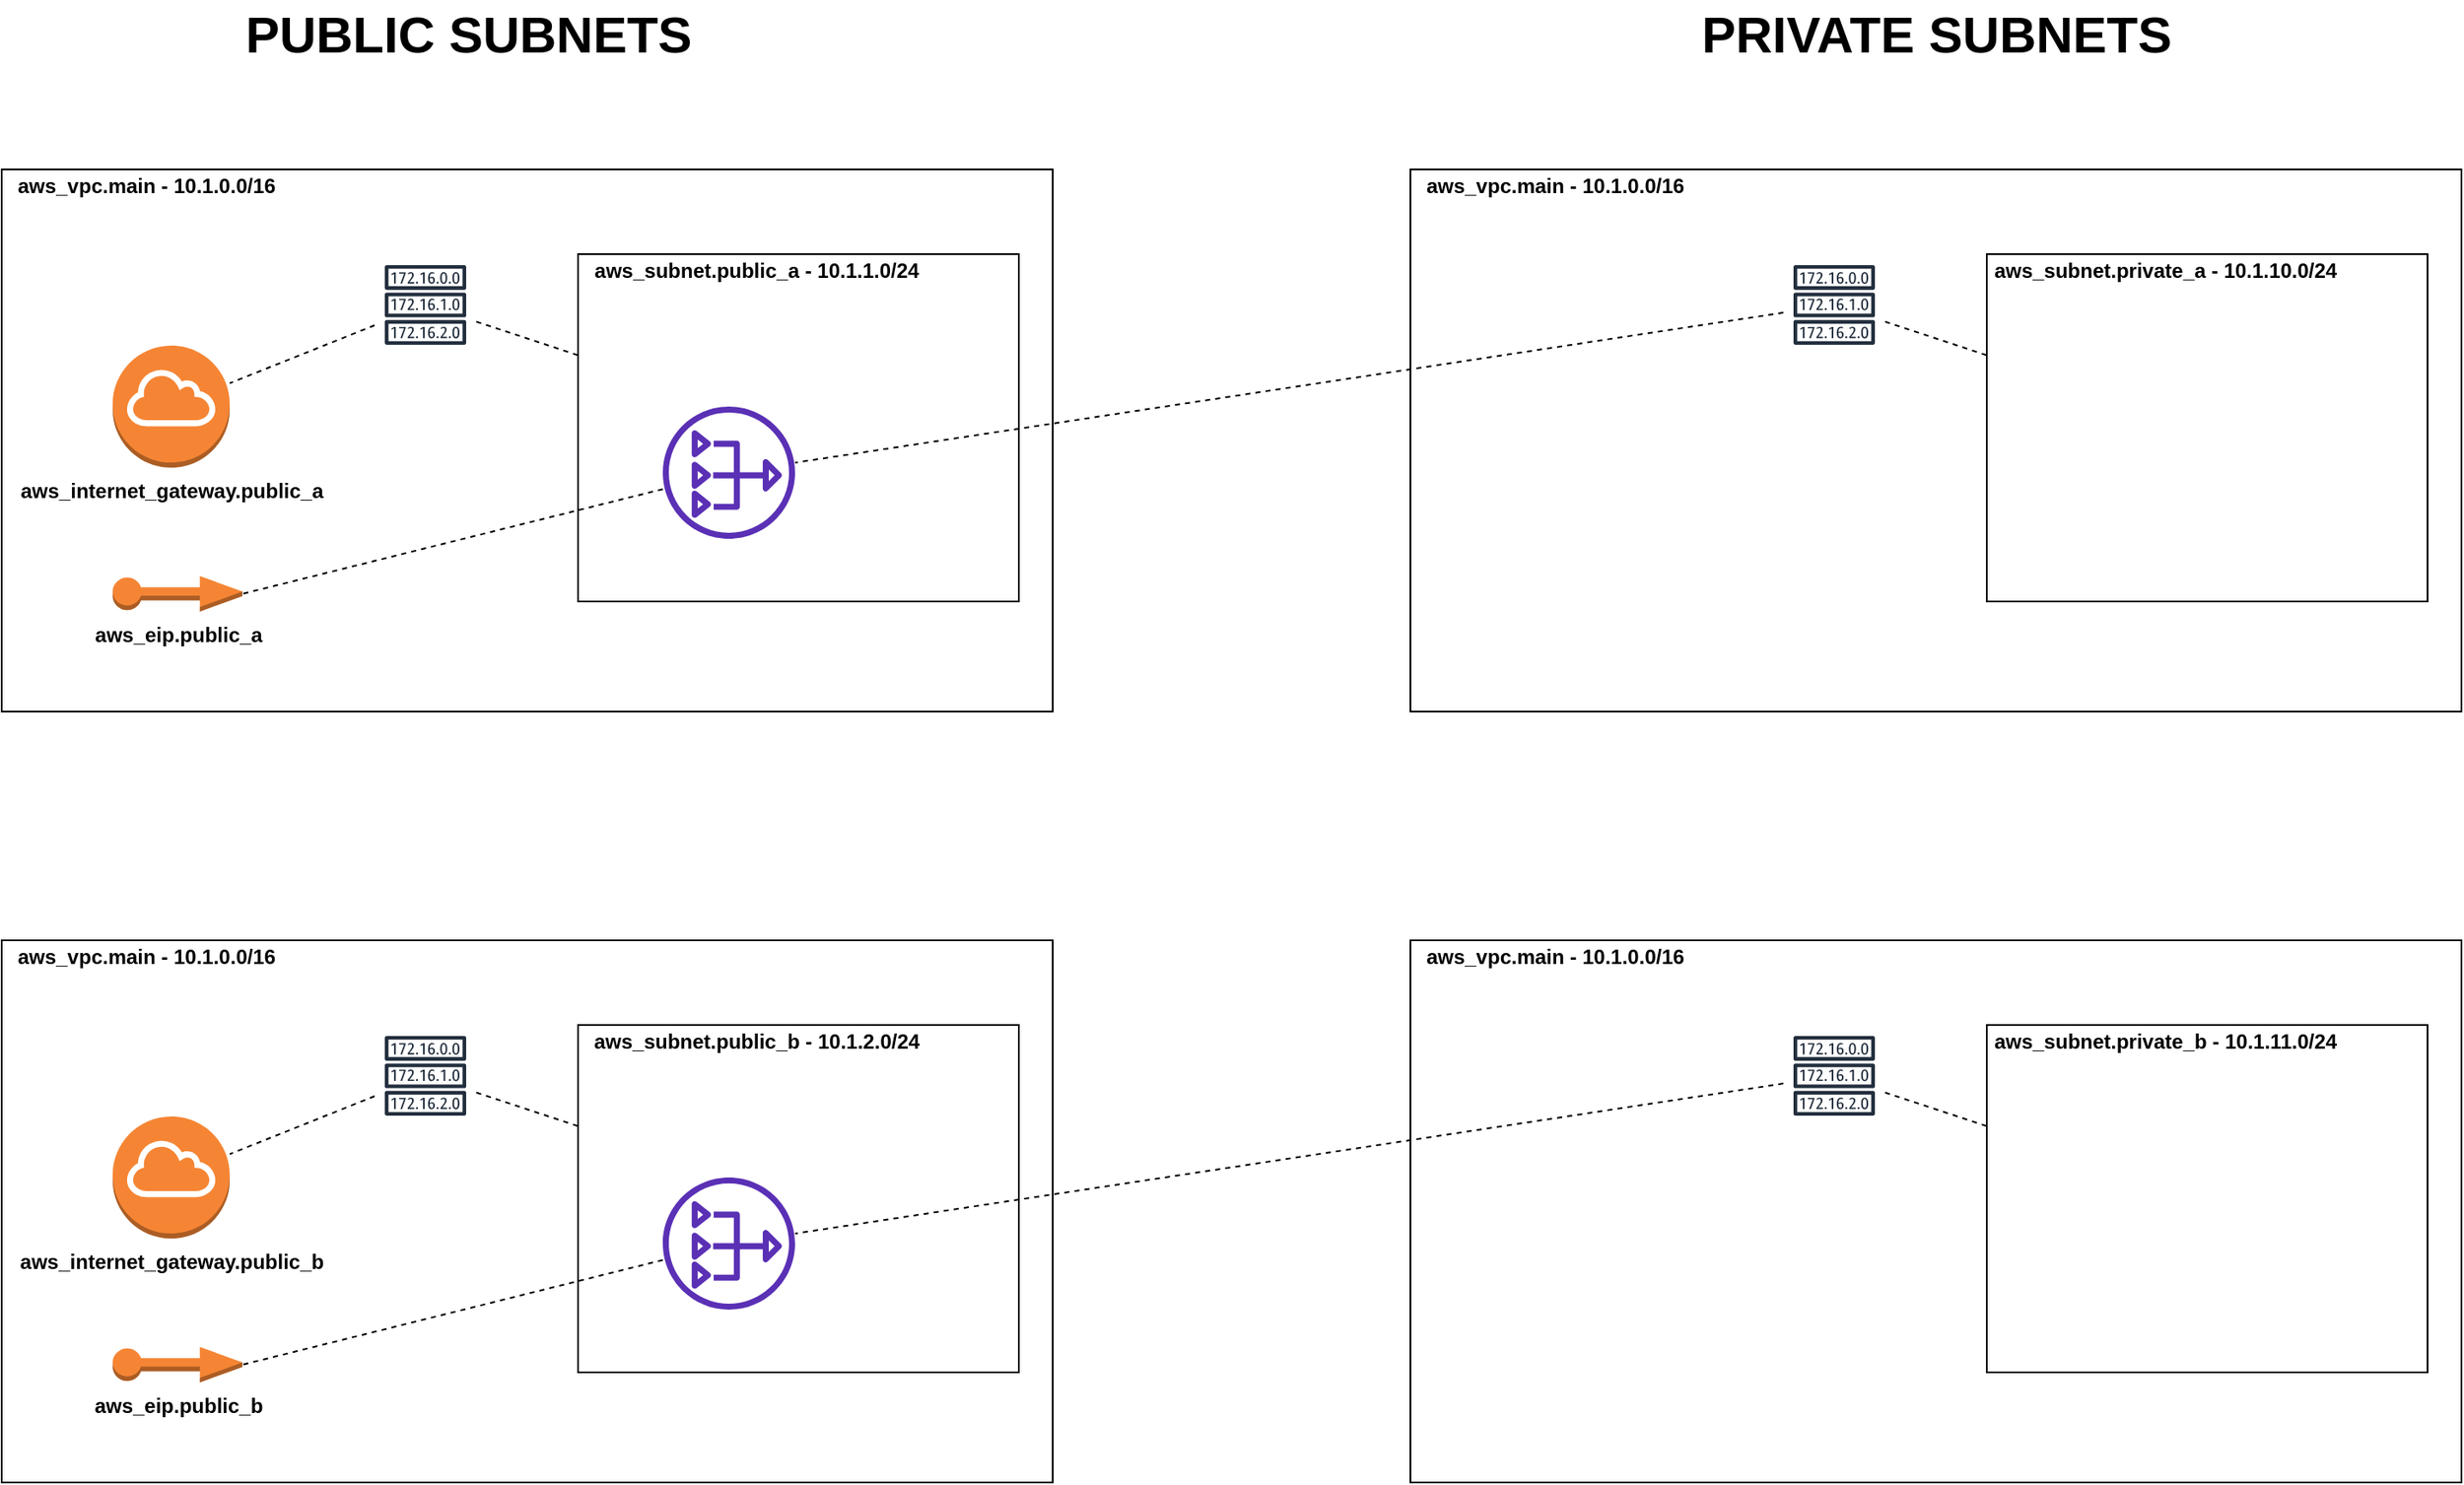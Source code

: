 <mxfile version="13.1.3">
    <diagram id="6hGFLwfOUW9BJ-s0fimq" name="Page-1">
        <mxGraphModel dx="1381" dy="800" grid="1" gridSize="10" guides="1" tooltips="1" connect="1" arrows="1" fold="1" page="1" pageScale="1" pageWidth="827" pageHeight="1169" math="0" shadow="0">
            <root>
                <mxCell id="0"/>
                <mxCell id="1" parent="0"/>
                <mxCell id="2" value="" style="rounded=0;whiteSpace=wrap;html=1;" parent="1" vertex="1">
                    <mxGeometry x="100" y="130" width="620" height="320" as="geometry"/>
                </mxCell>
                <mxCell id="3" value="" style="rounded=0;whiteSpace=wrap;html=1;" parent="1" vertex="1">
                    <mxGeometry x="440" y="180" width="260" height="205" as="geometry"/>
                </mxCell>
                <mxCell id="4" value="&lt;b&gt;aws_internet_gateway.public_a&lt;/b&gt;" style="outlineConnect=0;dashed=0;verticalLabelPosition=bottom;verticalAlign=top;align=center;html=1;shape=mxgraph.aws3.internet_gateway;fillColor=#F58534;gradientColor=none;" parent="1" vertex="1">
                    <mxGeometry x="165.5" y="234" width="69" height="72" as="geometry"/>
                </mxCell>
                <mxCell id="16" style="rounded=0;orthogonalLoop=1;jettySize=auto;html=1;entryX=1;entryY=0.5;entryDx=0;entryDy=0;entryPerimeter=0;endArrow=none;endFill=0;dashed=1;" parent="1" source="6" target="14" edge="1">
                    <mxGeometry relative="1" as="geometry"/>
                </mxCell>
                <mxCell id="6" value="&lt;font color=&quot;#ffffff&quot;&gt;&lt;b&gt;aws_nat_gateway.public_a&lt;/b&gt;&lt;/font&gt;" style="outlineConnect=0;fontColor=#232F3E;gradientColor=none;fillColor=#5A30B5;strokeColor=none;dashed=0;verticalLabelPosition=bottom;verticalAlign=top;align=center;html=1;fontSize=12;fontStyle=0;aspect=fixed;pointerEvents=1;shape=mxgraph.aws4.nat_gateway;" parent="1" vertex="1">
                    <mxGeometry x="490" y="270" width="78" height="78" as="geometry"/>
                </mxCell>
                <mxCell id="7" value="aws_vpc.main - 10.1.0.0/16" style="text;html=1;align=center;verticalAlign=middle;resizable=0;points=[];autosize=1;fontStyle=1" parent="1" vertex="1">
                    <mxGeometry x="100" y="130" width="170" height="20" as="geometry"/>
                </mxCell>
                <mxCell id="11" style="rounded=0;orthogonalLoop=1;jettySize=auto;html=1;startArrow=none;startFill=0;dashed=1;endArrow=none;endFill=0;" parent="1" source="9" target="4" edge="1">
                    <mxGeometry relative="1" as="geometry"/>
                </mxCell>
                <mxCell id="12" style="rounded=0;orthogonalLoop=1;jettySize=auto;html=1;endArrow=none;endFill=0;dashed=1;" parent="1" source="9" target="3" edge="1">
                    <mxGeometry relative="1" as="geometry"/>
                </mxCell>
                <mxCell id="9" value="&lt;font color=&quot;#ffffff&quot;&gt;&lt;b&gt;aws_route_table.public_a&lt;/b&gt;&lt;/font&gt;" style="outlineConnect=0;fontColor=#232F3E;gradientColor=none;strokeColor=#232F3E;fillColor=#ffffff;dashed=0;verticalLabelPosition=bottom;verticalAlign=top;align=center;html=1;fontSize=12;fontStyle=0;aspect=fixed;shape=mxgraph.aws4.resourceIcon;resIcon=mxgraph.aws4.route_table;" parent="1" vertex="1">
                    <mxGeometry x="320" y="180" width="60" height="60" as="geometry"/>
                </mxCell>
                <mxCell id="13" value="aws_subnet.public_a - 10.1.1.0/24" style="text;html=1;align=center;verticalAlign=middle;resizable=0;points=[];autosize=1;fontStyle=1" parent="1" vertex="1">
                    <mxGeometry x="440" y="180" width="210" height="20" as="geometry"/>
                </mxCell>
                <mxCell id="14" value="&lt;b&gt;aws_eip.public_a&lt;/b&gt;" style="outlineConnect=0;dashed=0;verticalLabelPosition=bottom;verticalAlign=top;align=center;html=1;shape=mxgraph.aws3.elastic_ip;fillColor=#F58534;gradientColor=none;" parent="1" vertex="1">
                    <mxGeometry x="165.5" y="370" width="76.5" height="21" as="geometry"/>
                </mxCell>
                <mxCell id="17" value="" style="rounded=0;whiteSpace=wrap;html=1;" vertex="1" parent="1">
                    <mxGeometry x="100" y="585" width="620" height="320" as="geometry"/>
                </mxCell>
                <mxCell id="18" value="" style="rounded=0;whiteSpace=wrap;html=1;" vertex="1" parent="1">
                    <mxGeometry x="440" y="635" width="260" height="205" as="geometry"/>
                </mxCell>
                <mxCell id="19" value="&lt;b&gt;aws_internet_gateway.public_b&lt;/b&gt;" style="outlineConnect=0;dashed=0;verticalLabelPosition=bottom;verticalAlign=top;align=center;html=1;shape=mxgraph.aws3.internet_gateway;fillColor=#F58534;gradientColor=none;" vertex="1" parent="1">
                    <mxGeometry x="165.5" y="689" width="69" height="72" as="geometry"/>
                </mxCell>
                <mxCell id="20" style="rounded=0;orthogonalLoop=1;jettySize=auto;html=1;entryX=1;entryY=0.5;entryDx=0;entryDy=0;entryPerimeter=0;endArrow=none;endFill=0;dashed=1;" edge="1" parent="1" source="21" target="27">
                    <mxGeometry relative="1" as="geometry"/>
                </mxCell>
                <mxCell id="21" value="&lt;font color=&quot;#ffffff&quot;&gt;&lt;b&gt;aws_nat_gateway.public_b&lt;/b&gt;&lt;/font&gt;" style="outlineConnect=0;fontColor=#232F3E;gradientColor=none;fillColor=#5A30B5;strokeColor=none;dashed=0;verticalLabelPosition=bottom;verticalAlign=top;align=center;html=1;fontSize=12;fontStyle=0;aspect=fixed;pointerEvents=1;shape=mxgraph.aws4.nat_gateway;" vertex="1" parent="1">
                    <mxGeometry x="490" y="725" width="78" height="78" as="geometry"/>
                </mxCell>
                <mxCell id="22" value="aws_vpc.main - 10.1.0.0/16" style="text;html=1;align=center;verticalAlign=middle;resizable=0;points=[];autosize=1;fontStyle=1" vertex="1" parent="1">
                    <mxGeometry x="100" y="585" width="170" height="20" as="geometry"/>
                </mxCell>
                <mxCell id="23" style="rounded=0;orthogonalLoop=1;jettySize=auto;html=1;startArrow=none;startFill=0;dashed=1;endArrow=none;endFill=0;" edge="1" parent="1" source="25" target="19">
                    <mxGeometry relative="1" as="geometry"/>
                </mxCell>
                <mxCell id="24" style="rounded=0;orthogonalLoop=1;jettySize=auto;html=1;endArrow=none;endFill=0;dashed=1;" edge="1" parent="1" source="25" target="18">
                    <mxGeometry relative="1" as="geometry"/>
                </mxCell>
                <mxCell id="25" value="&lt;font color=&quot;#ffffff&quot;&gt;&lt;b&gt;aws_route_table.public_b&lt;/b&gt;&lt;/font&gt;" style="outlineConnect=0;fontColor=#232F3E;gradientColor=none;strokeColor=#232F3E;fillColor=#ffffff;dashed=0;verticalLabelPosition=bottom;verticalAlign=top;align=center;html=1;fontSize=12;fontStyle=0;aspect=fixed;shape=mxgraph.aws4.resourceIcon;resIcon=mxgraph.aws4.route_table;" vertex="1" parent="1">
                    <mxGeometry x="320" y="635" width="60" height="60" as="geometry"/>
                </mxCell>
                <mxCell id="26" value="aws_subnet.public_b - 10.1.2.0/24" style="text;html=1;align=center;verticalAlign=middle;resizable=0;points=[];autosize=1;fontStyle=1" vertex="1" parent="1">
                    <mxGeometry x="440" y="635" width="210" height="20" as="geometry"/>
                </mxCell>
                <mxCell id="27" value="&lt;b&gt;aws_eip.public_b&lt;/b&gt;" style="outlineConnect=0;dashed=0;verticalLabelPosition=bottom;verticalAlign=top;align=center;html=1;shape=mxgraph.aws3.elastic_ip;fillColor=#F58534;gradientColor=none;" vertex="1" parent="1">
                    <mxGeometry x="165.5" y="825" width="76.5" height="21" as="geometry"/>
                </mxCell>
                <mxCell id="39" value="" style="rounded=0;whiteSpace=wrap;html=1;" vertex="1" parent="1">
                    <mxGeometry x="931" y="130" width="620" height="320" as="geometry"/>
                </mxCell>
                <mxCell id="40" value="" style="rounded=0;whiteSpace=wrap;html=1;" vertex="1" parent="1">
                    <mxGeometry x="1271" y="180" width="260" height="205" as="geometry"/>
                </mxCell>
                <mxCell id="44" value="aws_vpc.main - 10.1.0.0/16" style="text;html=1;align=center;verticalAlign=middle;resizable=0;points=[];autosize=1;fontStyle=1" vertex="1" parent="1">
                    <mxGeometry x="931" y="130" width="170" height="20" as="geometry"/>
                </mxCell>
                <mxCell id="45" style="rounded=0;orthogonalLoop=1;jettySize=auto;html=1;startArrow=none;startFill=0;dashed=1;endArrow=none;endFill=0;" edge="1" parent="1" source="47" target="6">
                    <mxGeometry relative="1" as="geometry">
                        <mxPoint x="1065.5" y="256.2" as="targetPoint"/>
                    </mxGeometry>
                </mxCell>
                <mxCell id="46" style="rounded=0;orthogonalLoop=1;jettySize=auto;html=1;endArrow=none;endFill=0;dashed=1;" edge="1" parent="1" source="47" target="40">
                    <mxGeometry relative="1" as="geometry"/>
                </mxCell>
                <mxCell id="47" value="&lt;font color=&quot;#ffffff&quot;&gt;&lt;b&gt;aws_route_table.private_b&lt;/b&gt;&lt;/font&gt;" style="outlineConnect=0;fontColor=#232F3E;gradientColor=none;strokeColor=#232F3E;fillColor=#ffffff;dashed=0;verticalLabelPosition=bottom;verticalAlign=top;align=center;html=1;fontSize=12;fontStyle=0;aspect=fixed;shape=mxgraph.aws4.resourceIcon;resIcon=mxgraph.aws4.route_table;" vertex="1" parent="1">
                    <mxGeometry x="1151" y="180" width="60" height="60" as="geometry"/>
                </mxCell>
                <mxCell id="48" value="aws_subnet.private_a - 10.1.10.0/24" style="text;html=1;align=center;verticalAlign=middle;resizable=0;points=[];autosize=1;fontStyle=1" vertex="1" parent="1">
                    <mxGeometry x="1266" y="180" width="220" height="20" as="geometry"/>
                </mxCell>
                <mxCell id="50" value="&lt;b style=&quot;font-size: 30px&quot;&gt;PUBLIC SUBNETS&lt;/b&gt;" style="text;html=1;align=center;verticalAlign=middle;resizable=0;points=[];autosize=1;fontSize=30;" vertex="1" parent="1">
                    <mxGeometry x="235" y="30" width="280" height="40" as="geometry"/>
                </mxCell>
                <mxCell id="51" value="&lt;b style=&quot;font-size: 30px&quot;&gt;PRIVATE SUBNETS&lt;/b&gt;" style="text;html=1;align=center;verticalAlign=middle;resizable=0;points=[];autosize=1;fontSize=30;" vertex="1" parent="1">
                    <mxGeometry x="1096" y="30" width="290" height="40" as="geometry"/>
                </mxCell>
                <mxCell id="52" value="" style="rounded=0;whiteSpace=wrap;html=1;" vertex="1" parent="1">
                    <mxGeometry x="931" y="585" width="620" height="320" as="geometry"/>
                </mxCell>
                <mxCell id="53" value="" style="rounded=0;whiteSpace=wrap;html=1;" vertex="1" parent="1">
                    <mxGeometry x="1271" y="635" width="260" height="205" as="geometry"/>
                </mxCell>
                <mxCell id="54" value="aws_vpc.main - 10.1.0.0/16" style="text;html=1;align=center;verticalAlign=middle;resizable=0;points=[];autosize=1;fontStyle=1" vertex="1" parent="1">
                    <mxGeometry x="931" y="585" width="170" height="20" as="geometry"/>
                </mxCell>
                <mxCell id="55" style="rounded=0;orthogonalLoop=1;jettySize=auto;html=1;endArrow=none;endFill=0;dashed=1;" edge="1" parent="1" source="56" target="53">
                    <mxGeometry relative="1" as="geometry"/>
                </mxCell>
                <mxCell id="59" style="rounded=0;orthogonalLoop=1;jettySize=auto;html=1;fontSize=30;endArrow=none;endFill=0;dashed=1;" edge="1" parent="1" source="56" target="21">
                    <mxGeometry relative="1" as="geometry"/>
                </mxCell>
                <mxCell id="56" value="&lt;font color=&quot;#ffffff&quot;&gt;&lt;b&gt;aws_route_table.private_b&lt;/b&gt;&lt;/font&gt;" style="outlineConnect=0;fontColor=#232F3E;gradientColor=none;strokeColor=#232F3E;fillColor=#ffffff;dashed=0;verticalLabelPosition=bottom;verticalAlign=top;align=center;html=1;fontSize=12;fontStyle=0;aspect=fixed;shape=mxgraph.aws4.resourceIcon;resIcon=mxgraph.aws4.route_table;" vertex="1" parent="1">
                    <mxGeometry x="1151" y="635" width="60" height="60" as="geometry"/>
                </mxCell>
                <mxCell id="57" value="aws_subnet.private_b - 10.1.11.0/24" style="text;html=1;align=center;verticalAlign=middle;resizable=0;points=[];autosize=1;fontStyle=1" vertex="1" parent="1">
                    <mxGeometry x="1266" y="635" width="220" height="20" as="geometry"/>
                </mxCell>
            </root>
        </mxGraphModel>
    </diagram>
</mxfile>